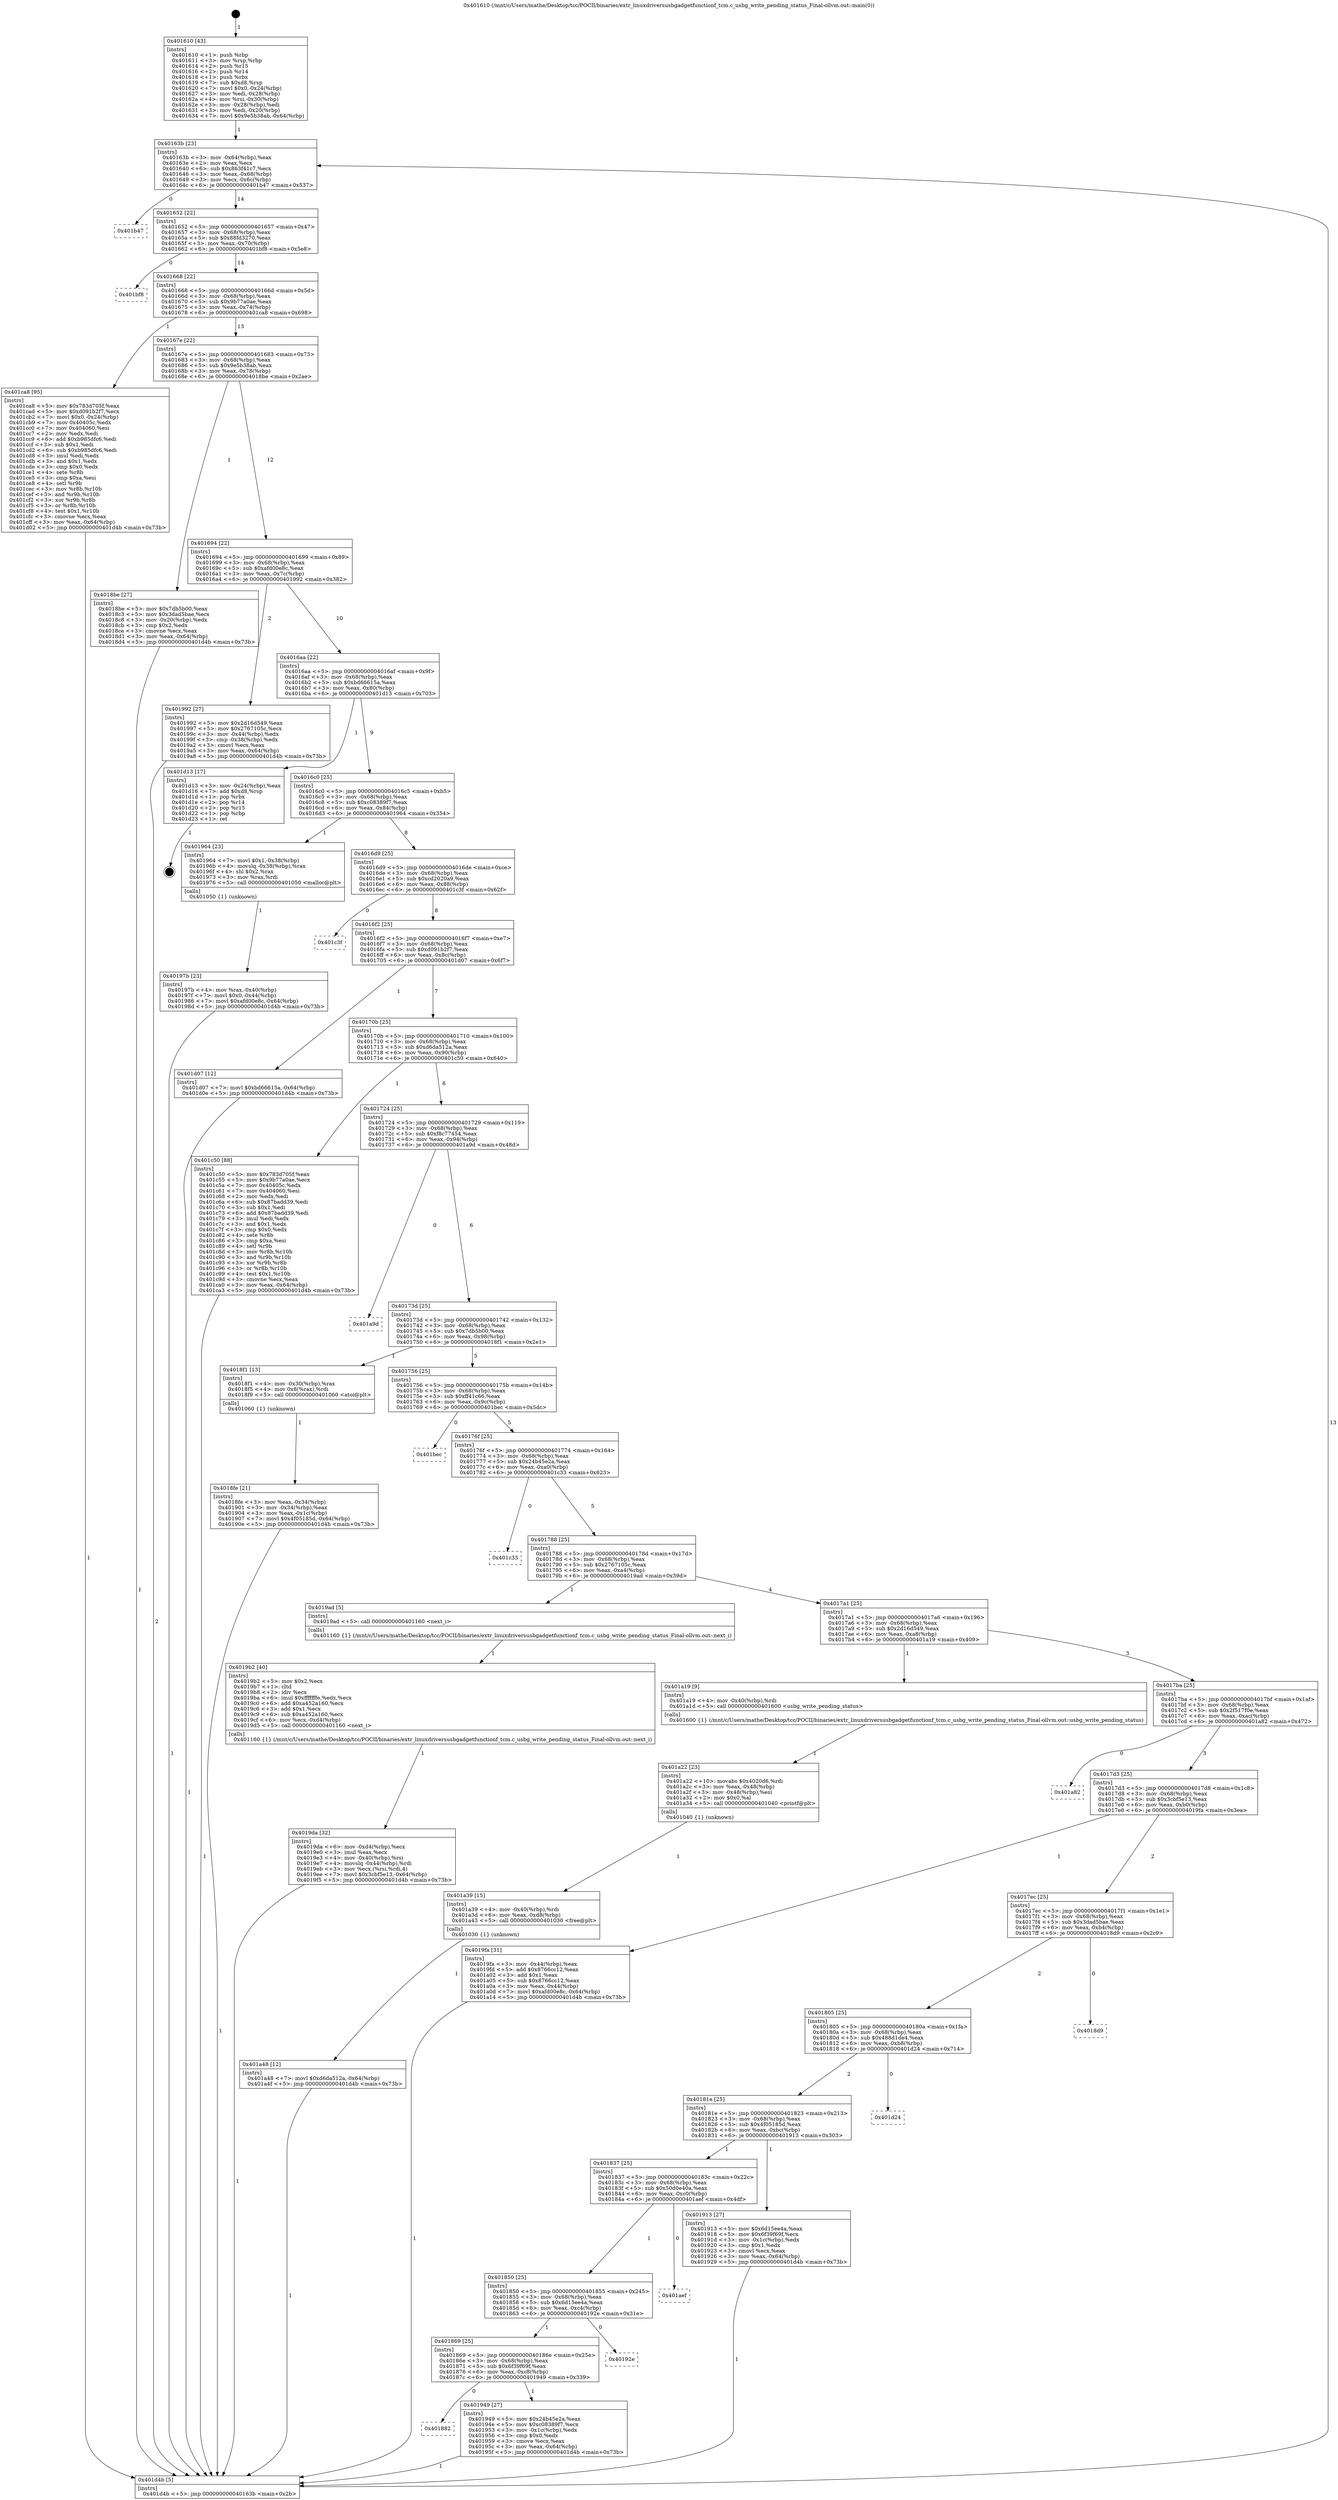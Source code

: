 digraph "0x401610" {
  label = "0x401610 (/mnt/c/Users/mathe/Desktop/tcc/POCII/binaries/extr_linuxdriversusbgadgetfunctionf_tcm.c_usbg_write_pending_status_Final-ollvm.out::main(0))"
  labelloc = "t"
  node[shape=record]

  Entry [label="",width=0.3,height=0.3,shape=circle,fillcolor=black,style=filled]
  "0x40163b" [label="{
     0x40163b [23]\l
     | [instrs]\l
     &nbsp;&nbsp;0x40163b \<+3\>: mov -0x64(%rbp),%eax\l
     &nbsp;&nbsp;0x40163e \<+2\>: mov %eax,%ecx\l
     &nbsp;&nbsp;0x401640 \<+6\>: sub $0x863f41c7,%ecx\l
     &nbsp;&nbsp;0x401646 \<+3\>: mov %eax,-0x68(%rbp)\l
     &nbsp;&nbsp;0x401649 \<+3\>: mov %ecx,-0x6c(%rbp)\l
     &nbsp;&nbsp;0x40164c \<+6\>: je 0000000000401b47 \<main+0x537\>\l
  }"]
  "0x401b47" [label="{
     0x401b47\l
  }", style=dashed]
  "0x401652" [label="{
     0x401652 [22]\l
     | [instrs]\l
     &nbsp;&nbsp;0x401652 \<+5\>: jmp 0000000000401657 \<main+0x47\>\l
     &nbsp;&nbsp;0x401657 \<+3\>: mov -0x68(%rbp),%eax\l
     &nbsp;&nbsp;0x40165a \<+5\>: sub $0x88fd3270,%eax\l
     &nbsp;&nbsp;0x40165f \<+3\>: mov %eax,-0x70(%rbp)\l
     &nbsp;&nbsp;0x401662 \<+6\>: je 0000000000401bf8 \<main+0x5e8\>\l
  }"]
  Exit [label="",width=0.3,height=0.3,shape=circle,fillcolor=black,style=filled,peripheries=2]
  "0x401bf8" [label="{
     0x401bf8\l
  }", style=dashed]
  "0x401668" [label="{
     0x401668 [22]\l
     | [instrs]\l
     &nbsp;&nbsp;0x401668 \<+5\>: jmp 000000000040166d \<main+0x5d\>\l
     &nbsp;&nbsp;0x40166d \<+3\>: mov -0x68(%rbp),%eax\l
     &nbsp;&nbsp;0x401670 \<+5\>: sub $0x9b77a0ae,%eax\l
     &nbsp;&nbsp;0x401675 \<+3\>: mov %eax,-0x74(%rbp)\l
     &nbsp;&nbsp;0x401678 \<+6\>: je 0000000000401ca8 \<main+0x698\>\l
  }"]
  "0x401a48" [label="{
     0x401a48 [12]\l
     | [instrs]\l
     &nbsp;&nbsp;0x401a48 \<+7\>: movl $0xd6da512a,-0x64(%rbp)\l
     &nbsp;&nbsp;0x401a4f \<+5\>: jmp 0000000000401d4b \<main+0x73b\>\l
  }"]
  "0x401ca8" [label="{
     0x401ca8 [95]\l
     | [instrs]\l
     &nbsp;&nbsp;0x401ca8 \<+5\>: mov $0x783d705f,%eax\l
     &nbsp;&nbsp;0x401cad \<+5\>: mov $0xd091b2f7,%ecx\l
     &nbsp;&nbsp;0x401cb2 \<+7\>: movl $0x0,-0x24(%rbp)\l
     &nbsp;&nbsp;0x401cb9 \<+7\>: mov 0x40405c,%edx\l
     &nbsp;&nbsp;0x401cc0 \<+7\>: mov 0x404060,%esi\l
     &nbsp;&nbsp;0x401cc7 \<+2\>: mov %edx,%edi\l
     &nbsp;&nbsp;0x401cc9 \<+6\>: add $0xb985dfc6,%edi\l
     &nbsp;&nbsp;0x401ccf \<+3\>: sub $0x1,%edi\l
     &nbsp;&nbsp;0x401cd2 \<+6\>: sub $0xb985dfc6,%edi\l
     &nbsp;&nbsp;0x401cd8 \<+3\>: imul %edi,%edx\l
     &nbsp;&nbsp;0x401cdb \<+3\>: and $0x1,%edx\l
     &nbsp;&nbsp;0x401cde \<+3\>: cmp $0x0,%edx\l
     &nbsp;&nbsp;0x401ce1 \<+4\>: sete %r8b\l
     &nbsp;&nbsp;0x401ce5 \<+3\>: cmp $0xa,%esi\l
     &nbsp;&nbsp;0x401ce8 \<+4\>: setl %r9b\l
     &nbsp;&nbsp;0x401cec \<+3\>: mov %r8b,%r10b\l
     &nbsp;&nbsp;0x401cef \<+3\>: and %r9b,%r10b\l
     &nbsp;&nbsp;0x401cf2 \<+3\>: xor %r9b,%r8b\l
     &nbsp;&nbsp;0x401cf5 \<+3\>: or %r8b,%r10b\l
     &nbsp;&nbsp;0x401cf8 \<+4\>: test $0x1,%r10b\l
     &nbsp;&nbsp;0x401cfc \<+3\>: cmovne %ecx,%eax\l
     &nbsp;&nbsp;0x401cff \<+3\>: mov %eax,-0x64(%rbp)\l
     &nbsp;&nbsp;0x401d02 \<+5\>: jmp 0000000000401d4b \<main+0x73b\>\l
  }"]
  "0x40167e" [label="{
     0x40167e [22]\l
     | [instrs]\l
     &nbsp;&nbsp;0x40167e \<+5\>: jmp 0000000000401683 \<main+0x73\>\l
     &nbsp;&nbsp;0x401683 \<+3\>: mov -0x68(%rbp),%eax\l
     &nbsp;&nbsp;0x401686 \<+5\>: sub $0x9e5b38ab,%eax\l
     &nbsp;&nbsp;0x40168b \<+3\>: mov %eax,-0x78(%rbp)\l
     &nbsp;&nbsp;0x40168e \<+6\>: je 00000000004018be \<main+0x2ae\>\l
  }"]
  "0x401a39" [label="{
     0x401a39 [15]\l
     | [instrs]\l
     &nbsp;&nbsp;0x401a39 \<+4\>: mov -0x40(%rbp),%rdi\l
     &nbsp;&nbsp;0x401a3d \<+6\>: mov %eax,-0xd8(%rbp)\l
     &nbsp;&nbsp;0x401a43 \<+5\>: call 0000000000401030 \<free@plt\>\l
     | [calls]\l
     &nbsp;&nbsp;0x401030 \{1\} (unknown)\l
  }"]
  "0x4018be" [label="{
     0x4018be [27]\l
     | [instrs]\l
     &nbsp;&nbsp;0x4018be \<+5\>: mov $0x7db5b00,%eax\l
     &nbsp;&nbsp;0x4018c3 \<+5\>: mov $0x3dad5bae,%ecx\l
     &nbsp;&nbsp;0x4018c8 \<+3\>: mov -0x20(%rbp),%edx\l
     &nbsp;&nbsp;0x4018cb \<+3\>: cmp $0x2,%edx\l
     &nbsp;&nbsp;0x4018ce \<+3\>: cmovne %ecx,%eax\l
     &nbsp;&nbsp;0x4018d1 \<+3\>: mov %eax,-0x64(%rbp)\l
     &nbsp;&nbsp;0x4018d4 \<+5\>: jmp 0000000000401d4b \<main+0x73b\>\l
  }"]
  "0x401694" [label="{
     0x401694 [22]\l
     | [instrs]\l
     &nbsp;&nbsp;0x401694 \<+5\>: jmp 0000000000401699 \<main+0x89\>\l
     &nbsp;&nbsp;0x401699 \<+3\>: mov -0x68(%rbp),%eax\l
     &nbsp;&nbsp;0x40169c \<+5\>: sub $0xafd00e8c,%eax\l
     &nbsp;&nbsp;0x4016a1 \<+3\>: mov %eax,-0x7c(%rbp)\l
     &nbsp;&nbsp;0x4016a4 \<+6\>: je 0000000000401992 \<main+0x382\>\l
  }"]
  "0x401d4b" [label="{
     0x401d4b [5]\l
     | [instrs]\l
     &nbsp;&nbsp;0x401d4b \<+5\>: jmp 000000000040163b \<main+0x2b\>\l
  }"]
  "0x401610" [label="{
     0x401610 [43]\l
     | [instrs]\l
     &nbsp;&nbsp;0x401610 \<+1\>: push %rbp\l
     &nbsp;&nbsp;0x401611 \<+3\>: mov %rsp,%rbp\l
     &nbsp;&nbsp;0x401614 \<+2\>: push %r15\l
     &nbsp;&nbsp;0x401616 \<+2\>: push %r14\l
     &nbsp;&nbsp;0x401618 \<+1\>: push %rbx\l
     &nbsp;&nbsp;0x401619 \<+7\>: sub $0xd8,%rsp\l
     &nbsp;&nbsp;0x401620 \<+7\>: movl $0x0,-0x24(%rbp)\l
     &nbsp;&nbsp;0x401627 \<+3\>: mov %edi,-0x28(%rbp)\l
     &nbsp;&nbsp;0x40162a \<+4\>: mov %rsi,-0x30(%rbp)\l
     &nbsp;&nbsp;0x40162e \<+3\>: mov -0x28(%rbp),%edi\l
     &nbsp;&nbsp;0x401631 \<+3\>: mov %edi,-0x20(%rbp)\l
     &nbsp;&nbsp;0x401634 \<+7\>: movl $0x9e5b38ab,-0x64(%rbp)\l
  }"]
  "0x401a22" [label="{
     0x401a22 [23]\l
     | [instrs]\l
     &nbsp;&nbsp;0x401a22 \<+10\>: movabs $0x4020d6,%rdi\l
     &nbsp;&nbsp;0x401a2c \<+3\>: mov %eax,-0x48(%rbp)\l
     &nbsp;&nbsp;0x401a2f \<+3\>: mov -0x48(%rbp),%esi\l
     &nbsp;&nbsp;0x401a32 \<+2\>: mov $0x0,%al\l
     &nbsp;&nbsp;0x401a34 \<+5\>: call 0000000000401040 \<printf@plt\>\l
     | [calls]\l
     &nbsp;&nbsp;0x401040 \{1\} (unknown)\l
  }"]
  "0x401992" [label="{
     0x401992 [27]\l
     | [instrs]\l
     &nbsp;&nbsp;0x401992 \<+5\>: mov $0x2d16d549,%eax\l
     &nbsp;&nbsp;0x401997 \<+5\>: mov $0x2767105c,%ecx\l
     &nbsp;&nbsp;0x40199c \<+3\>: mov -0x44(%rbp),%edx\l
     &nbsp;&nbsp;0x40199f \<+3\>: cmp -0x38(%rbp),%edx\l
     &nbsp;&nbsp;0x4019a2 \<+3\>: cmovl %ecx,%eax\l
     &nbsp;&nbsp;0x4019a5 \<+3\>: mov %eax,-0x64(%rbp)\l
     &nbsp;&nbsp;0x4019a8 \<+5\>: jmp 0000000000401d4b \<main+0x73b\>\l
  }"]
  "0x4016aa" [label="{
     0x4016aa [22]\l
     | [instrs]\l
     &nbsp;&nbsp;0x4016aa \<+5\>: jmp 00000000004016af \<main+0x9f\>\l
     &nbsp;&nbsp;0x4016af \<+3\>: mov -0x68(%rbp),%eax\l
     &nbsp;&nbsp;0x4016b2 \<+5\>: sub $0xbd66615a,%eax\l
     &nbsp;&nbsp;0x4016b7 \<+3\>: mov %eax,-0x80(%rbp)\l
     &nbsp;&nbsp;0x4016ba \<+6\>: je 0000000000401d13 \<main+0x703\>\l
  }"]
  "0x4019da" [label="{
     0x4019da [32]\l
     | [instrs]\l
     &nbsp;&nbsp;0x4019da \<+6\>: mov -0xd4(%rbp),%ecx\l
     &nbsp;&nbsp;0x4019e0 \<+3\>: imul %eax,%ecx\l
     &nbsp;&nbsp;0x4019e3 \<+4\>: mov -0x40(%rbp),%rsi\l
     &nbsp;&nbsp;0x4019e7 \<+4\>: movslq -0x44(%rbp),%rdi\l
     &nbsp;&nbsp;0x4019eb \<+3\>: mov %ecx,(%rsi,%rdi,4)\l
     &nbsp;&nbsp;0x4019ee \<+7\>: movl $0x3cbf5e13,-0x64(%rbp)\l
     &nbsp;&nbsp;0x4019f5 \<+5\>: jmp 0000000000401d4b \<main+0x73b\>\l
  }"]
  "0x401d13" [label="{
     0x401d13 [17]\l
     | [instrs]\l
     &nbsp;&nbsp;0x401d13 \<+3\>: mov -0x24(%rbp),%eax\l
     &nbsp;&nbsp;0x401d16 \<+7\>: add $0xd8,%rsp\l
     &nbsp;&nbsp;0x401d1d \<+1\>: pop %rbx\l
     &nbsp;&nbsp;0x401d1e \<+2\>: pop %r14\l
     &nbsp;&nbsp;0x401d20 \<+2\>: pop %r15\l
     &nbsp;&nbsp;0x401d22 \<+1\>: pop %rbp\l
     &nbsp;&nbsp;0x401d23 \<+1\>: ret\l
  }"]
  "0x4016c0" [label="{
     0x4016c0 [25]\l
     | [instrs]\l
     &nbsp;&nbsp;0x4016c0 \<+5\>: jmp 00000000004016c5 \<main+0xb5\>\l
     &nbsp;&nbsp;0x4016c5 \<+3\>: mov -0x68(%rbp),%eax\l
     &nbsp;&nbsp;0x4016c8 \<+5\>: sub $0xc08389f7,%eax\l
     &nbsp;&nbsp;0x4016cd \<+6\>: mov %eax,-0x84(%rbp)\l
     &nbsp;&nbsp;0x4016d3 \<+6\>: je 0000000000401964 \<main+0x354\>\l
  }"]
  "0x4019b2" [label="{
     0x4019b2 [40]\l
     | [instrs]\l
     &nbsp;&nbsp;0x4019b2 \<+5\>: mov $0x2,%ecx\l
     &nbsp;&nbsp;0x4019b7 \<+1\>: cltd\l
     &nbsp;&nbsp;0x4019b8 \<+2\>: idiv %ecx\l
     &nbsp;&nbsp;0x4019ba \<+6\>: imul $0xfffffffe,%edx,%ecx\l
     &nbsp;&nbsp;0x4019c0 \<+6\>: add $0xa452a160,%ecx\l
     &nbsp;&nbsp;0x4019c6 \<+3\>: add $0x1,%ecx\l
     &nbsp;&nbsp;0x4019c9 \<+6\>: sub $0xa452a160,%ecx\l
     &nbsp;&nbsp;0x4019cf \<+6\>: mov %ecx,-0xd4(%rbp)\l
     &nbsp;&nbsp;0x4019d5 \<+5\>: call 0000000000401160 \<next_i\>\l
     | [calls]\l
     &nbsp;&nbsp;0x401160 \{1\} (/mnt/c/Users/mathe/Desktop/tcc/POCII/binaries/extr_linuxdriversusbgadgetfunctionf_tcm.c_usbg_write_pending_status_Final-ollvm.out::next_i)\l
  }"]
  "0x401964" [label="{
     0x401964 [23]\l
     | [instrs]\l
     &nbsp;&nbsp;0x401964 \<+7\>: movl $0x1,-0x38(%rbp)\l
     &nbsp;&nbsp;0x40196b \<+4\>: movslq -0x38(%rbp),%rax\l
     &nbsp;&nbsp;0x40196f \<+4\>: shl $0x2,%rax\l
     &nbsp;&nbsp;0x401973 \<+3\>: mov %rax,%rdi\l
     &nbsp;&nbsp;0x401976 \<+5\>: call 0000000000401050 \<malloc@plt\>\l
     | [calls]\l
     &nbsp;&nbsp;0x401050 \{1\} (unknown)\l
  }"]
  "0x4016d9" [label="{
     0x4016d9 [25]\l
     | [instrs]\l
     &nbsp;&nbsp;0x4016d9 \<+5\>: jmp 00000000004016de \<main+0xce\>\l
     &nbsp;&nbsp;0x4016de \<+3\>: mov -0x68(%rbp),%eax\l
     &nbsp;&nbsp;0x4016e1 \<+5\>: sub $0xcd2020a9,%eax\l
     &nbsp;&nbsp;0x4016e6 \<+6\>: mov %eax,-0x88(%rbp)\l
     &nbsp;&nbsp;0x4016ec \<+6\>: je 0000000000401c3f \<main+0x62f\>\l
  }"]
  "0x40197b" [label="{
     0x40197b [23]\l
     | [instrs]\l
     &nbsp;&nbsp;0x40197b \<+4\>: mov %rax,-0x40(%rbp)\l
     &nbsp;&nbsp;0x40197f \<+7\>: movl $0x0,-0x44(%rbp)\l
     &nbsp;&nbsp;0x401986 \<+7\>: movl $0xafd00e8c,-0x64(%rbp)\l
     &nbsp;&nbsp;0x40198d \<+5\>: jmp 0000000000401d4b \<main+0x73b\>\l
  }"]
  "0x401c3f" [label="{
     0x401c3f\l
  }", style=dashed]
  "0x4016f2" [label="{
     0x4016f2 [25]\l
     | [instrs]\l
     &nbsp;&nbsp;0x4016f2 \<+5\>: jmp 00000000004016f7 \<main+0xe7\>\l
     &nbsp;&nbsp;0x4016f7 \<+3\>: mov -0x68(%rbp),%eax\l
     &nbsp;&nbsp;0x4016fa \<+5\>: sub $0xd091b2f7,%eax\l
     &nbsp;&nbsp;0x4016ff \<+6\>: mov %eax,-0x8c(%rbp)\l
     &nbsp;&nbsp;0x401705 \<+6\>: je 0000000000401d07 \<main+0x6f7\>\l
  }"]
  "0x401882" [label="{
     0x401882\l
  }", style=dashed]
  "0x401d07" [label="{
     0x401d07 [12]\l
     | [instrs]\l
     &nbsp;&nbsp;0x401d07 \<+7\>: movl $0xbd66615a,-0x64(%rbp)\l
     &nbsp;&nbsp;0x401d0e \<+5\>: jmp 0000000000401d4b \<main+0x73b\>\l
  }"]
  "0x40170b" [label="{
     0x40170b [25]\l
     | [instrs]\l
     &nbsp;&nbsp;0x40170b \<+5\>: jmp 0000000000401710 \<main+0x100\>\l
     &nbsp;&nbsp;0x401710 \<+3\>: mov -0x68(%rbp),%eax\l
     &nbsp;&nbsp;0x401713 \<+5\>: sub $0xd6da512a,%eax\l
     &nbsp;&nbsp;0x401718 \<+6\>: mov %eax,-0x90(%rbp)\l
     &nbsp;&nbsp;0x40171e \<+6\>: je 0000000000401c50 \<main+0x640\>\l
  }"]
  "0x401949" [label="{
     0x401949 [27]\l
     | [instrs]\l
     &nbsp;&nbsp;0x401949 \<+5\>: mov $0x24b45e2a,%eax\l
     &nbsp;&nbsp;0x40194e \<+5\>: mov $0xc08389f7,%ecx\l
     &nbsp;&nbsp;0x401953 \<+3\>: mov -0x1c(%rbp),%edx\l
     &nbsp;&nbsp;0x401956 \<+3\>: cmp $0x0,%edx\l
     &nbsp;&nbsp;0x401959 \<+3\>: cmove %ecx,%eax\l
     &nbsp;&nbsp;0x40195c \<+3\>: mov %eax,-0x64(%rbp)\l
     &nbsp;&nbsp;0x40195f \<+5\>: jmp 0000000000401d4b \<main+0x73b\>\l
  }"]
  "0x401c50" [label="{
     0x401c50 [88]\l
     | [instrs]\l
     &nbsp;&nbsp;0x401c50 \<+5\>: mov $0x783d705f,%eax\l
     &nbsp;&nbsp;0x401c55 \<+5\>: mov $0x9b77a0ae,%ecx\l
     &nbsp;&nbsp;0x401c5a \<+7\>: mov 0x40405c,%edx\l
     &nbsp;&nbsp;0x401c61 \<+7\>: mov 0x404060,%esi\l
     &nbsp;&nbsp;0x401c68 \<+2\>: mov %edx,%edi\l
     &nbsp;&nbsp;0x401c6a \<+6\>: sub $0x87badd39,%edi\l
     &nbsp;&nbsp;0x401c70 \<+3\>: sub $0x1,%edi\l
     &nbsp;&nbsp;0x401c73 \<+6\>: add $0x87badd39,%edi\l
     &nbsp;&nbsp;0x401c79 \<+3\>: imul %edi,%edx\l
     &nbsp;&nbsp;0x401c7c \<+3\>: and $0x1,%edx\l
     &nbsp;&nbsp;0x401c7f \<+3\>: cmp $0x0,%edx\l
     &nbsp;&nbsp;0x401c82 \<+4\>: sete %r8b\l
     &nbsp;&nbsp;0x401c86 \<+3\>: cmp $0xa,%esi\l
     &nbsp;&nbsp;0x401c89 \<+4\>: setl %r9b\l
     &nbsp;&nbsp;0x401c8d \<+3\>: mov %r8b,%r10b\l
     &nbsp;&nbsp;0x401c90 \<+3\>: and %r9b,%r10b\l
     &nbsp;&nbsp;0x401c93 \<+3\>: xor %r9b,%r8b\l
     &nbsp;&nbsp;0x401c96 \<+3\>: or %r8b,%r10b\l
     &nbsp;&nbsp;0x401c99 \<+4\>: test $0x1,%r10b\l
     &nbsp;&nbsp;0x401c9d \<+3\>: cmovne %ecx,%eax\l
     &nbsp;&nbsp;0x401ca0 \<+3\>: mov %eax,-0x64(%rbp)\l
     &nbsp;&nbsp;0x401ca3 \<+5\>: jmp 0000000000401d4b \<main+0x73b\>\l
  }"]
  "0x401724" [label="{
     0x401724 [25]\l
     | [instrs]\l
     &nbsp;&nbsp;0x401724 \<+5\>: jmp 0000000000401729 \<main+0x119\>\l
     &nbsp;&nbsp;0x401729 \<+3\>: mov -0x68(%rbp),%eax\l
     &nbsp;&nbsp;0x40172c \<+5\>: sub $0xf8c77454,%eax\l
     &nbsp;&nbsp;0x401731 \<+6\>: mov %eax,-0x94(%rbp)\l
     &nbsp;&nbsp;0x401737 \<+6\>: je 0000000000401a9d \<main+0x48d\>\l
  }"]
  "0x401869" [label="{
     0x401869 [25]\l
     | [instrs]\l
     &nbsp;&nbsp;0x401869 \<+5\>: jmp 000000000040186e \<main+0x25e\>\l
     &nbsp;&nbsp;0x40186e \<+3\>: mov -0x68(%rbp),%eax\l
     &nbsp;&nbsp;0x401871 \<+5\>: sub $0x6f39f69f,%eax\l
     &nbsp;&nbsp;0x401876 \<+6\>: mov %eax,-0xc8(%rbp)\l
     &nbsp;&nbsp;0x40187c \<+6\>: je 0000000000401949 \<main+0x339\>\l
  }"]
  "0x401a9d" [label="{
     0x401a9d\l
  }", style=dashed]
  "0x40173d" [label="{
     0x40173d [25]\l
     | [instrs]\l
     &nbsp;&nbsp;0x40173d \<+5\>: jmp 0000000000401742 \<main+0x132\>\l
     &nbsp;&nbsp;0x401742 \<+3\>: mov -0x68(%rbp),%eax\l
     &nbsp;&nbsp;0x401745 \<+5\>: sub $0x7db5b00,%eax\l
     &nbsp;&nbsp;0x40174a \<+6\>: mov %eax,-0x98(%rbp)\l
     &nbsp;&nbsp;0x401750 \<+6\>: je 00000000004018f1 \<main+0x2e1\>\l
  }"]
  "0x40192e" [label="{
     0x40192e\l
  }", style=dashed]
  "0x4018f1" [label="{
     0x4018f1 [13]\l
     | [instrs]\l
     &nbsp;&nbsp;0x4018f1 \<+4\>: mov -0x30(%rbp),%rax\l
     &nbsp;&nbsp;0x4018f5 \<+4\>: mov 0x8(%rax),%rdi\l
     &nbsp;&nbsp;0x4018f9 \<+5\>: call 0000000000401060 \<atoi@plt\>\l
     | [calls]\l
     &nbsp;&nbsp;0x401060 \{1\} (unknown)\l
  }"]
  "0x401756" [label="{
     0x401756 [25]\l
     | [instrs]\l
     &nbsp;&nbsp;0x401756 \<+5\>: jmp 000000000040175b \<main+0x14b\>\l
     &nbsp;&nbsp;0x40175b \<+3\>: mov -0x68(%rbp),%eax\l
     &nbsp;&nbsp;0x40175e \<+5\>: sub $0xff41c66,%eax\l
     &nbsp;&nbsp;0x401763 \<+6\>: mov %eax,-0x9c(%rbp)\l
     &nbsp;&nbsp;0x401769 \<+6\>: je 0000000000401bec \<main+0x5dc\>\l
  }"]
  "0x4018fe" [label="{
     0x4018fe [21]\l
     | [instrs]\l
     &nbsp;&nbsp;0x4018fe \<+3\>: mov %eax,-0x34(%rbp)\l
     &nbsp;&nbsp;0x401901 \<+3\>: mov -0x34(%rbp),%eax\l
     &nbsp;&nbsp;0x401904 \<+3\>: mov %eax,-0x1c(%rbp)\l
     &nbsp;&nbsp;0x401907 \<+7\>: movl $0x4f05185d,-0x64(%rbp)\l
     &nbsp;&nbsp;0x40190e \<+5\>: jmp 0000000000401d4b \<main+0x73b\>\l
  }"]
  "0x401850" [label="{
     0x401850 [25]\l
     | [instrs]\l
     &nbsp;&nbsp;0x401850 \<+5\>: jmp 0000000000401855 \<main+0x245\>\l
     &nbsp;&nbsp;0x401855 \<+3\>: mov -0x68(%rbp),%eax\l
     &nbsp;&nbsp;0x401858 \<+5\>: sub $0x6d15ee4a,%eax\l
     &nbsp;&nbsp;0x40185d \<+6\>: mov %eax,-0xc4(%rbp)\l
     &nbsp;&nbsp;0x401863 \<+6\>: je 000000000040192e \<main+0x31e\>\l
  }"]
  "0x401bec" [label="{
     0x401bec\l
  }", style=dashed]
  "0x40176f" [label="{
     0x40176f [25]\l
     | [instrs]\l
     &nbsp;&nbsp;0x40176f \<+5\>: jmp 0000000000401774 \<main+0x164\>\l
     &nbsp;&nbsp;0x401774 \<+3\>: mov -0x68(%rbp),%eax\l
     &nbsp;&nbsp;0x401777 \<+5\>: sub $0x24b45e2a,%eax\l
     &nbsp;&nbsp;0x40177c \<+6\>: mov %eax,-0xa0(%rbp)\l
     &nbsp;&nbsp;0x401782 \<+6\>: je 0000000000401c33 \<main+0x623\>\l
  }"]
  "0x401aef" [label="{
     0x401aef\l
  }", style=dashed]
  "0x401c33" [label="{
     0x401c33\l
  }", style=dashed]
  "0x401788" [label="{
     0x401788 [25]\l
     | [instrs]\l
     &nbsp;&nbsp;0x401788 \<+5\>: jmp 000000000040178d \<main+0x17d\>\l
     &nbsp;&nbsp;0x40178d \<+3\>: mov -0x68(%rbp),%eax\l
     &nbsp;&nbsp;0x401790 \<+5\>: sub $0x2767105c,%eax\l
     &nbsp;&nbsp;0x401795 \<+6\>: mov %eax,-0xa4(%rbp)\l
     &nbsp;&nbsp;0x40179b \<+6\>: je 00000000004019ad \<main+0x39d\>\l
  }"]
  "0x401837" [label="{
     0x401837 [25]\l
     | [instrs]\l
     &nbsp;&nbsp;0x401837 \<+5\>: jmp 000000000040183c \<main+0x22c\>\l
     &nbsp;&nbsp;0x40183c \<+3\>: mov -0x68(%rbp),%eax\l
     &nbsp;&nbsp;0x40183f \<+5\>: sub $0x50d0e40a,%eax\l
     &nbsp;&nbsp;0x401844 \<+6\>: mov %eax,-0xc0(%rbp)\l
     &nbsp;&nbsp;0x40184a \<+6\>: je 0000000000401aef \<main+0x4df\>\l
  }"]
  "0x4019ad" [label="{
     0x4019ad [5]\l
     | [instrs]\l
     &nbsp;&nbsp;0x4019ad \<+5\>: call 0000000000401160 \<next_i\>\l
     | [calls]\l
     &nbsp;&nbsp;0x401160 \{1\} (/mnt/c/Users/mathe/Desktop/tcc/POCII/binaries/extr_linuxdriversusbgadgetfunctionf_tcm.c_usbg_write_pending_status_Final-ollvm.out::next_i)\l
  }"]
  "0x4017a1" [label="{
     0x4017a1 [25]\l
     | [instrs]\l
     &nbsp;&nbsp;0x4017a1 \<+5\>: jmp 00000000004017a6 \<main+0x196\>\l
     &nbsp;&nbsp;0x4017a6 \<+3\>: mov -0x68(%rbp),%eax\l
     &nbsp;&nbsp;0x4017a9 \<+5\>: sub $0x2d16d549,%eax\l
     &nbsp;&nbsp;0x4017ae \<+6\>: mov %eax,-0xa8(%rbp)\l
     &nbsp;&nbsp;0x4017b4 \<+6\>: je 0000000000401a19 \<main+0x409\>\l
  }"]
  "0x401913" [label="{
     0x401913 [27]\l
     | [instrs]\l
     &nbsp;&nbsp;0x401913 \<+5\>: mov $0x6d15ee4a,%eax\l
     &nbsp;&nbsp;0x401918 \<+5\>: mov $0x6f39f69f,%ecx\l
     &nbsp;&nbsp;0x40191d \<+3\>: mov -0x1c(%rbp),%edx\l
     &nbsp;&nbsp;0x401920 \<+3\>: cmp $0x1,%edx\l
     &nbsp;&nbsp;0x401923 \<+3\>: cmovl %ecx,%eax\l
     &nbsp;&nbsp;0x401926 \<+3\>: mov %eax,-0x64(%rbp)\l
     &nbsp;&nbsp;0x401929 \<+5\>: jmp 0000000000401d4b \<main+0x73b\>\l
  }"]
  "0x401a19" [label="{
     0x401a19 [9]\l
     | [instrs]\l
     &nbsp;&nbsp;0x401a19 \<+4\>: mov -0x40(%rbp),%rdi\l
     &nbsp;&nbsp;0x401a1d \<+5\>: call 0000000000401600 \<usbg_write_pending_status\>\l
     | [calls]\l
     &nbsp;&nbsp;0x401600 \{1\} (/mnt/c/Users/mathe/Desktop/tcc/POCII/binaries/extr_linuxdriversusbgadgetfunctionf_tcm.c_usbg_write_pending_status_Final-ollvm.out::usbg_write_pending_status)\l
  }"]
  "0x4017ba" [label="{
     0x4017ba [25]\l
     | [instrs]\l
     &nbsp;&nbsp;0x4017ba \<+5\>: jmp 00000000004017bf \<main+0x1af\>\l
     &nbsp;&nbsp;0x4017bf \<+3\>: mov -0x68(%rbp),%eax\l
     &nbsp;&nbsp;0x4017c2 \<+5\>: sub $0x2f517f0e,%eax\l
     &nbsp;&nbsp;0x4017c7 \<+6\>: mov %eax,-0xac(%rbp)\l
     &nbsp;&nbsp;0x4017cd \<+6\>: je 0000000000401a82 \<main+0x472\>\l
  }"]
  "0x40181e" [label="{
     0x40181e [25]\l
     | [instrs]\l
     &nbsp;&nbsp;0x40181e \<+5\>: jmp 0000000000401823 \<main+0x213\>\l
     &nbsp;&nbsp;0x401823 \<+3\>: mov -0x68(%rbp),%eax\l
     &nbsp;&nbsp;0x401826 \<+5\>: sub $0x4f05185d,%eax\l
     &nbsp;&nbsp;0x40182b \<+6\>: mov %eax,-0xbc(%rbp)\l
     &nbsp;&nbsp;0x401831 \<+6\>: je 0000000000401913 \<main+0x303\>\l
  }"]
  "0x401a82" [label="{
     0x401a82\l
  }", style=dashed]
  "0x4017d3" [label="{
     0x4017d3 [25]\l
     | [instrs]\l
     &nbsp;&nbsp;0x4017d3 \<+5\>: jmp 00000000004017d8 \<main+0x1c8\>\l
     &nbsp;&nbsp;0x4017d8 \<+3\>: mov -0x68(%rbp),%eax\l
     &nbsp;&nbsp;0x4017db \<+5\>: sub $0x3cbf5e13,%eax\l
     &nbsp;&nbsp;0x4017e0 \<+6\>: mov %eax,-0xb0(%rbp)\l
     &nbsp;&nbsp;0x4017e6 \<+6\>: je 00000000004019fa \<main+0x3ea\>\l
  }"]
  "0x401d24" [label="{
     0x401d24\l
  }", style=dashed]
  "0x4019fa" [label="{
     0x4019fa [31]\l
     | [instrs]\l
     &nbsp;&nbsp;0x4019fa \<+3\>: mov -0x44(%rbp),%eax\l
     &nbsp;&nbsp;0x4019fd \<+5\>: add $0x8766cc12,%eax\l
     &nbsp;&nbsp;0x401a02 \<+3\>: add $0x1,%eax\l
     &nbsp;&nbsp;0x401a05 \<+5\>: sub $0x8766cc12,%eax\l
     &nbsp;&nbsp;0x401a0a \<+3\>: mov %eax,-0x44(%rbp)\l
     &nbsp;&nbsp;0x401a0d \<+7\>: movl $0xafd00e8c,-0x64(%rbp)\l
     &nbsp;&nbsp;0x401a14 \<+5\>: jmp 0000000000401d4b \<main+0x73b\>\l
  }"]
  "0x4017ec" [label="{
     0x4017ec [25]\l
     | [instrs]\l
     &nbsp;&nbsp;0x4017ec \<+5\>: jmp 00000000004017f1 \<main+0x1e1\>\l
     &nbsp;&nbsp;0x4017f1 \<+3\>: mov -0x68(%rbp),%eax\l
     &nbsp;&nbsp;0x4017f4 \<+5\>: sub $0x3dad5bae,%eax\l
     &nbsp;&nbsp;0x4017f9 \<+6\>: mov %eax,-0xb4(%rbp)\l
     &nbsp;&nbsp;0x4017ff \<+6\>: je 00000000004018d9 \<main+0x2c9\>\l
  }"]
  "0x401805" [label="{
     0x401805 [25]\l
     | [instrs]\l
     &nbsp;&nbsp;0x401805 \<+5\>: jmp 000000000040180a \<main+0x1fa\>\l
     &nbsp;&nbsp;0x40180a \<+3\>: mov -0x68(%rbp),%eax\l
     &nbsp;&nbsp;0x40180d \<+5\>: sub $0x488d1de4,%eax\l
     &nbsp;&nbsp;0x401812 \<+6\>: mov %eax,-0xb8(%rbp)\l
     &nbsp;&nbsp;0x401818 \<+6\>: je 0000000000401d24 \<main+0x714\>\l
  }"]
  "0x4018d9" [label="{
     0x4018d9\l
  }", style=dashed]
  Entry -> "0x401610" [label=" 1"]
  "0x40163b" -> "0x401b47" [label=" 0"]
  "0x40163b" -> "0x401652" [label=" 14"]
  "0x401d13" -> Exit [label=" 1"]
  "0x401652" -> "0x401bf8" [label=" 0"]
  "0x401652" -> "0x401668" [label=" 14"]
  "0x401d07" -> "0x401d4b" [label=" 1"]
  "0x401668" -> "0x401ca8" [label=" 1"]
  "0x401668" -> "0x40167e" [label=" 13"]
  "0x401ca8" -> "0x401d4b" [label=" 1"]
  "0x40167e" -> "0x4018be" [label=" 1"]
  "0x40167e" -> "0x401694" [label=" 12"]
  "0x4018be" -> "0x401d4b" [label=" 1"]
  "0x401610" -> "0x40163b" [label=" 1"]
  "0x401d4b" -> "0x40163b" [label=" 13"]
  "0x401c50" -> "0x401d4b" [label=" 1"]
  "0x401694" -> "0x401992" [label=" 2"]
  "0x401694" -> "0x4016aa" [label=" 10"]
  "0x401a48" -> "0x401d4b" [label=" 1"]
  "0x4016aa" -> "0x401d13" [label=" 1"]
  "0x4016aa" -> "0x4016c0" [label=" 9"]
  "0x401a39" -> "0x401a48" [label=" 1"]
  "0x4016c0" -> "0x401964" [label=" 1"]
  "0x4016c0" -> "0x4016d9" [label=" 8"]
  "0x401a22" -> "0x401a39" [label=" 1"]
  "0x4016d9" -> "0x401c3f" [label=" 0"]
  "0x4016d9" -> "0x4016f2" [label=" 8"]
  "0x401a19" -> "0x401a22" [label=" 1"]
  "0x4016f2" -> "0x401d07" [label=" 1"]
  "0x4016f2" -> "0x40170b" [label=" 7"]
  "0x4019fa" -> "0x401d4b" [label=" 1"]
  "0x40170b" -> "0x401c50" [label=" 1"]
  "0x40170b" -> "0x401724" [label=" 6"]
  "0x4019da" -> "0x401d4b" [label=" 1"]
  "0x401724" -> "0x401a9d" [label=" 0"]
  "0x401724" -> "0x40173d" [label=" 6"]
  "0x4019ad" -> "0x4019b2" [label=" 1"]
  "0x40173d" -> "0x4018f1" [label=" 1"]
  "0x40173d" -> "0x401756" [label=" 5"]
  "0x4018f1" -> "0x4018fe" [label=" 1"]
  "0x4018fe" -> "0x401d4b" [label=" 1"]
  "0x401992" -> "0x401d4b" [label=" 2"]
  "0x401756" -> "0x401bec" [label=" 0"]
  "0x401756" -> "0x40176f" [label=" 5"]
  "0x401964" -> "0x40197b" [label=" 1"]
  "0x40176f" -> "0x401c33" [label=" 0"]
  "0x40176f" -> "0x401788" [label=" 5"]
  "0x401949" -> "0x401d4b" [label=" 1"]
  "0x401788" -> "0x4019ad" [label=" 1"]
  "0x401788" -> "0x4017a1" [label=" 4"]
  "0x401869" -> "0x401949" [label=" 1"]
  "0x4017a1" -> "0x401a19" [label=" 1"]
  "0x4017a1" -> "0x4017ba" [label=" 3"]
  "0x4019b2" -> "0x4019da" [label=" 1"]
  "0x4017ba" -> "0x401a82" [label=" 0"]
  "0x4017ba" -> "0x4017d3" [label=" 3"]
  "0x401850" -> "0x40192e" [label=" 0"]
  "0x4017d3" -> "0x4019fa" [label=" 1"]
  "0x4017d3" -> "0x4017ec" [label=" 2"]
  "0x40197b" -> "0x401d4b" [label=" 1"]
  "0x4017ec" -> "0x4018d9" [label=" 0"]
  "0x4017ec" -> "0x401805" [label=" 2"]
  "0x401837" -> "0x401850" [label=" 1"]
  "0x401805" -> "0x401d24" [label=" 0"]
  "0x401805" -> "0x40181e" [label=" 2"]
  "0x401850" -> "0x401869" [label=" 1"]
  "0x40181e" -> "0x401913" [label=" 1"]
  "0x40181e" -> "0x401837" [label=" 1"]
  "0x401913" -> "0x401d4b" [label=" 1"]
  "0x401869" -> "0x401882" [label=" 0"]
  "0x401837" -> "0x401aef" [label=" 0"]
}

